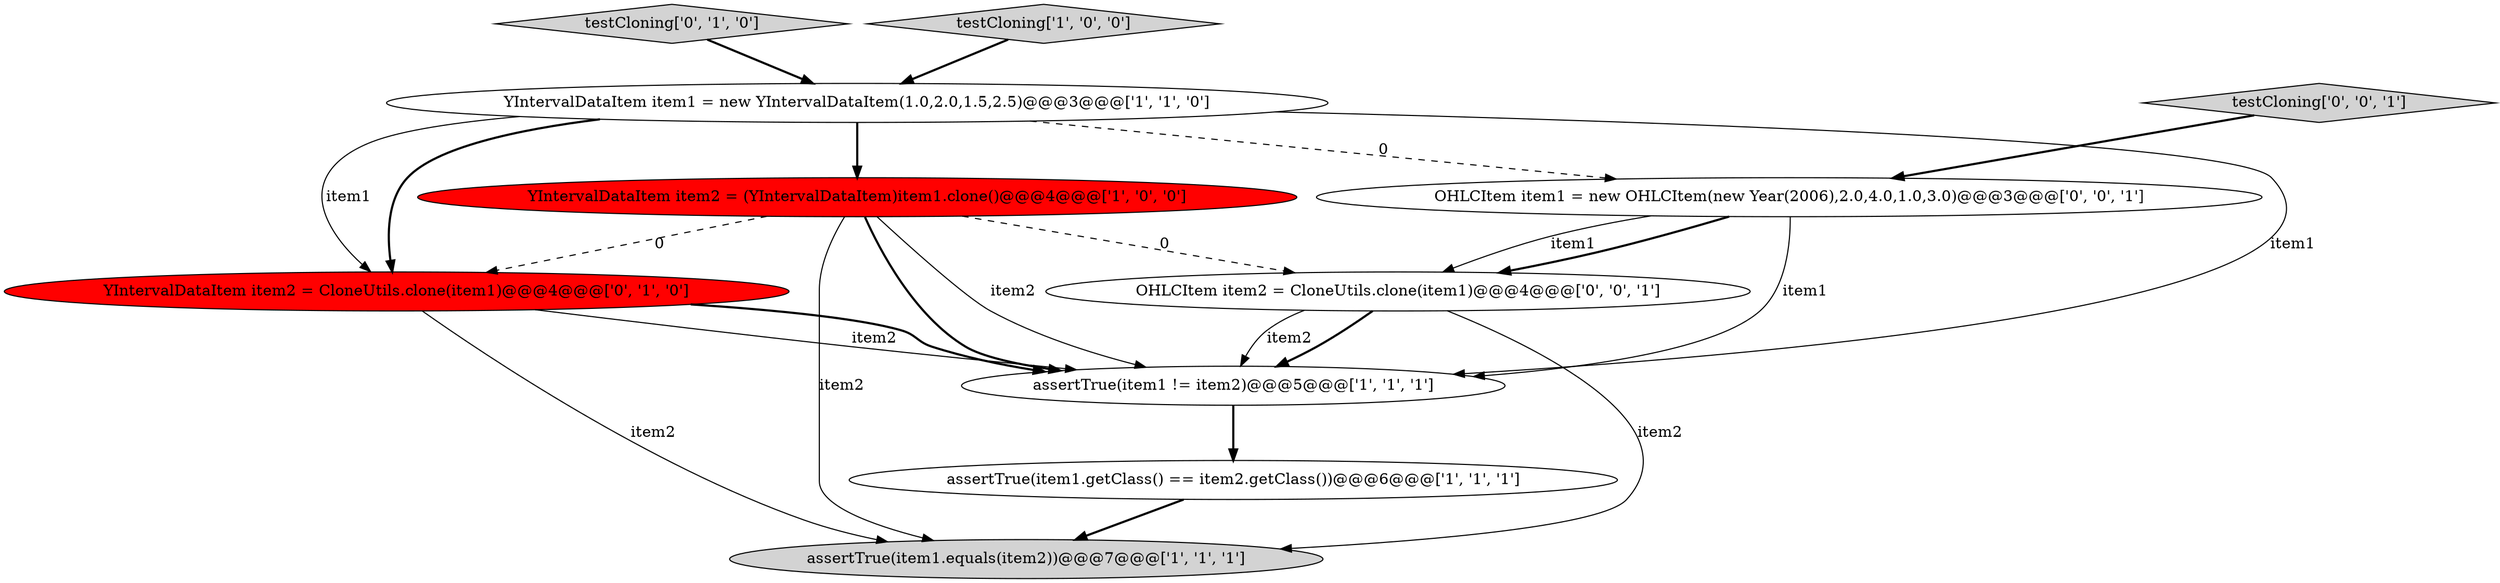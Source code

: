 digraph {
6 [style = filled, label = "testCloning['0', '1', '0']", fillcolor = lightgray, shape = diamond image = "AAA0AAABBB2BBB"];
1 [style = filled, label = "testCloning['1', '0', '0']", fillcolor = lightgray, shape = diamond image = "AAA0AAABBB1BBB"];
8 [style = filled, label = "OHLCItem item1 = new OHLCItem(new Year(2006),2.0,4.0,1.0,3.0)@@@3@@@['0', '0', '1']", fillcolor = white, shape = ellipse image = "AAA0AAABBB3BBB"];
7 [style = filled, label = "YIntervalDataItem item2 = CloneUtils.clone(item1)@@@4@@@['0', '1', '0']", fillcolor = red, shape = ellipse image = "AAA1AAABBB2BBB"];
10 [style = filled, label = "testCloning['0', '0', '1']", fillcolor = lightgray, shape = diamond image = "AAA0AAABBB3BBB"];
9 [style = filled, label = "OHLCItem item2 = CloneUtils.clone(item1)@@@4@@@['0', '0', '1']", fillcolor = white, shape = ellipse image = "AAA0AAABBB3BBB"];
0 [style = filled, label = "assertTrue(item1.getClass() == item2.getClass())@@@6@@@['1', '1', '1']", fillcolor = white, shape = ellipse image = "AAA0AAABBB1BBB"];
3 [style = filled, label = "assertTrue(item1.equals(item2))@@@7@@@['1', '1', '1']", fillcolor = lightgray, shape = ellipse image = "AAA0AAABBB1BBB"];
5 [style = filled, label = "YIntervalDataItem item1 = new YIntervalDataItem(1.0,2.0,1.5,2.5)@@@3@@@['1', '1', '0']", fillcolor = white, shape = ellipse image = "AAA0AAABBB1BBB"];
4 [style = filled, label = "assertTrue(item1 != item2)@@@5@@@['1', '1', '1']", fillcolor = white, shape = ellipse image = "AAA0AAABBB1BBB"];
2 [style = filled, label = "YIntervalDataItem item2 = (YIntervalDataItem)item1.clone()@@@4@@@['1', '0', '0']", fillcolor = red, shape = ellipse image = "AAA1AAABBB1BBB"];
1->5 [style = bold, label=""];
0->3 [style = bold, label=""];
8->9 [style = solid, label="item1"];
5->7 [style = solid, label="item1"];
9->4 [style = bold, label=""];
7->4 [style = bold, label=""];
2->7 [style = dashed, label="0"];
2->4 [style = bold, label=""];
4->0 [style = bold, label=""];
6->5 [style = bold, label=""];
5->2 [style = bold, label=""];
10->8 [style = bold, label=""];
2->9 [style = dashed, label="0"];
7->4 [style = solid, label="item2"];
2->4 [style = solid, label="item2"];
8->9 [style = bold, label=""];
8->4 [style = solid, label="item1"];
5->8 [style = dashed, label="0"];
5->7 [style = bold, label=""];
7->3 [style = solid, label="item2"];
9->4 [style = solid, label="item2"];
2->3 [style = solid, label="item2"];
9->3 [style = solid, label="item2"];
5->4 [style = solid, label="item1"];
}
